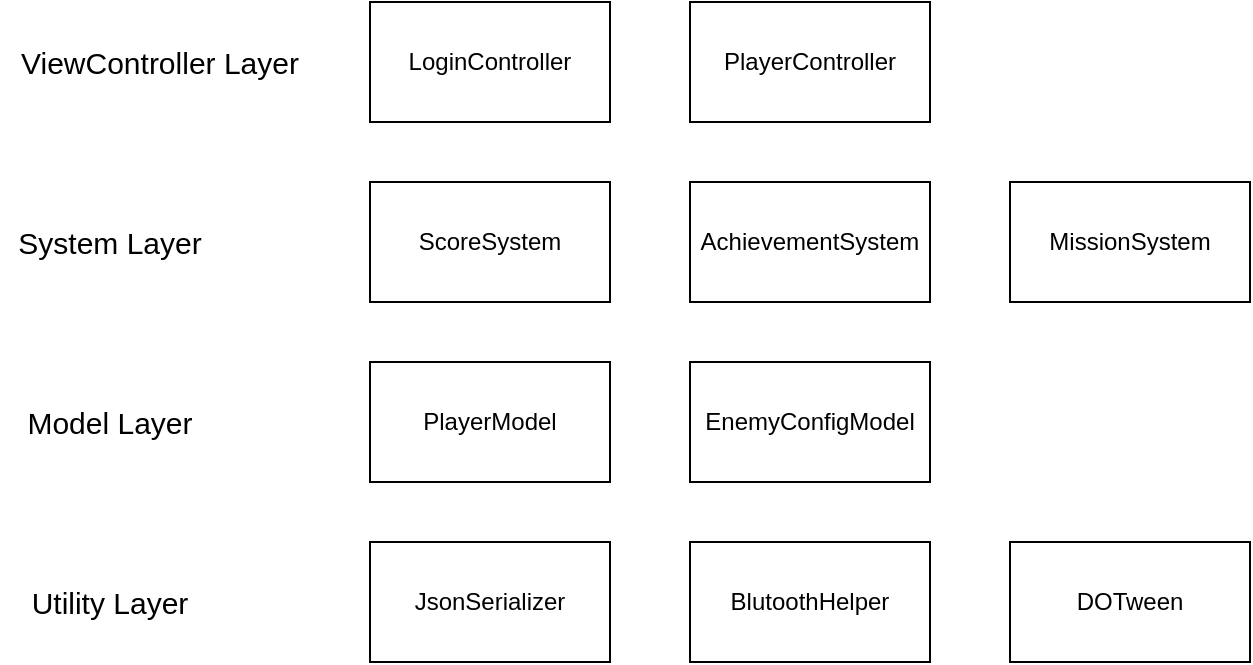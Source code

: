<mxfile version="21.5.0" type="github">
  <diagram name="Page-1" id="Xe_4gwDoeP_Kr8wrqsXp">
    <mxGraphModel dx="1194" dy="766" grid="1" gridSize="10" guides="1" tooltips="1" connect="1" arrows="1" fold="1" page="1" pageScale="1" pageWidth="827" pageHeight="1169" math="0" shadow="0">
      <root>
        <mxCell id="0" />
        <mxCell id="1" parent="0" />
        <mxCell id="boRCh7XIJ0PvMaIgXJtd-1" value="LoginController" style="rounded=0;whiteSpace=wrap;html=1;" vertex="1" parent="1">
          <mxGeometry x="286" y="50" width="120" height="60" as="geometry" />
        </mxCell>
        <mxCell id="boRCh7XIJ0PvMaIgXJtd-2" value="PlayerController" style="rounded=0;whiteSpace=wrap;html=1;" vertex="1" parent="1">
          <mxGeometry x="446" y="50" width="120" height="60" as="geometry" />
        </mxCell>
        <mxCell id="boRCh7XIJ0PvMaIgXJtd-3" value="ScoreSystem" style="rounded=0;whiteSpace=wrap;html=1;" vertex="1" parent="1">
          <mxGeometry x="286" y="140" width="120" height="60" as="geometry" />
        </mxCell>
        <mxCell id="boRCh7XIJ0PvMaIgXJtd-4" value="AchievementSystem" style="rounded=0;whiteSpace=wrap;html=1;" vertex="1" parent="1">
          <mxGeometry x="446" y="140" width="120" height="60" as="geometry" />
        </mxCell>
        <mxCell id="boRCh7XIJ0PvMaIgXJtd-5" value="MissionSystem" style="rounded=0;whiteSpace=wrap;html=1;" vertex="1" parent="1">
          <mxGeometry x="606" y="140" width="120" height="60" as="geometry" />
        </mxCell>
        <mxCell id="boRCh7XIJ0PvMaIgXJtd-6" value="PlayerModel" style="rounded=0;whiteSpace=wrap;html=1;" vertex="1" parent="1">
          <mxGeometry x="286" y="230" width="120" height="60" as="geometry" />
        </mxCell>
        <mxCell id="boRCh7XIJ0PvMaIgXJtd-7" value="EnemyConfigModel" style="rounded=0;whiteSpace=wrap;html=1;" vertex="1" parent="1">
          <mxGeometry x="446" y="230" width="120" height="60" as="geometry" />
        </mxCell>
        <mxCell id="boRCh7XIJ0PvMaIgXJtd-8" value="JsonSerializer" style="rounded=0;whiteSpace=wrap;html=1;" vertex="1" parent="1">
          <mxGeometry x="286" y="320" width="120" height="60" as="geometry" />
        </mxCell>
        <mxCell id="boRCh7XIJ0PvMaIgXJtd-9" value="BlutoothHelper" style="rounded=0;whiteSpace=wrap;html=1;" vertex="1" parent="1">
          <mxGeometry x="446" y="320" width="120" height="60" as="geometry" />
        </mxCell>
        <mxCell id="boRCh7XIJ0PvMaIgXJtd-10" value="DOTween" style="rounded=0;whiteSpace=wrap;html=1;" vertex="1" parent="1">
          <mxGeometry x="606" y="320" width="120" height="60" as="geometry" />
        </mxCell>
        <mxCell id="boRCh7XIJ0PvMaIgXJtd-11" value="Utility Layer" style="text;html=1;strokeColor=none;fillColor=none;align=center;verticalAlign=middle;whiteSpace=wrap;rounded=0;fontSize=15;" vertex="1" parent="1">
          <mxGeometry x="101" y="335" width="110" height="30" as="geometry" />
        </mxCell>
        <mxCell id="boRCh7XIJ0PvMaIgXJtd-12" value="Model Layer" style="text;html=1;strokeColor=none;fillColor=none;align=center;verticalAlign=middle;whiteSpace=wrap;rounded=0;fontSize=15;" vertex="1" parent="1">
          <mxGeometry x="101" y="245" width="110" height="30" as="geometry" />
        </mxCell>
        <mxCell id="boRCh7XIJ0PvMaIgXJtd-13" value="System Layer" style="text;html=1;strokeColor=none;fillColor=none;align=center;verticalAlign=middle;whiteSpace=wrap;rounded=0;fontSize=15;" vertex="1" parent="1">
          <mxGeometry x="101" y="155" width="110" height="30" as="geometry" />
        </mxCell>
        <mxCell id="boRCh7XIJ0PvMaIgXJtd-14" value="ViewController Layer" style="text;html=1;strokeColor=none;fillColor=none;align=center;verticalAlign=middle;whiteSpace=wrap;rounded=0;fontSize=15;" vertex="1" parent="1">
          <mxGeometry x="101" y="65" width="160" height="30" as="geometry" />
        </mxCell>
      </root>
    </mxGraphModel>
  </diagram>
</mxfile>
